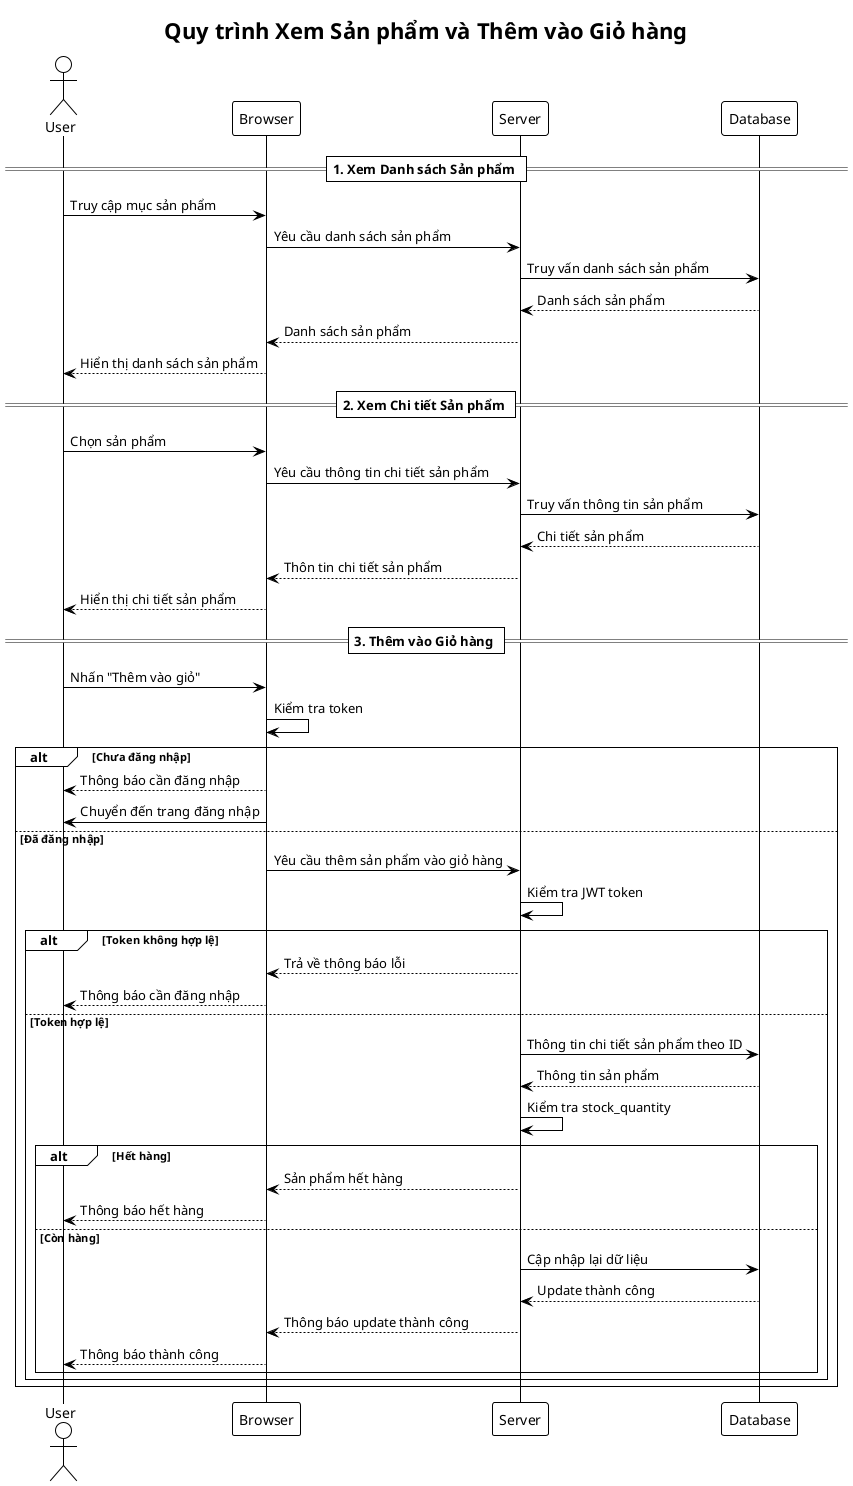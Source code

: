 @startuml
!theme plain
title Quy trình Xem Sản phẩm và Thêm vào Giỏ hàng

actor User as U
participant "Browser" as B
participant "Server" as S
participant "Database" as DB

== 1. Xem Danh sách Sản phẩm ==

U -> B: Truy cập mục sản phẩm
B -> S: Yêu cầu danh sách sản phẩm
S -> DB: Truy vấn danh sách sản phẩm
DB --> S: Danh sách sản phẩm
S --> B: Danh sách sản phẩm
B --> U: Hiển thị danh sách sản phẩm

== 2. Xem Chi tiết Sản phẩm ==

U -> B: Chọn sản phẩm
B -> S: Yêu cầu thông tin chi tiết sản phẩm
S -> DB: Truy vấn thông tin sản phẩm
DB --> S: Chi tiết sản phẩm
S --> B: Thôn tin chi tiết sản phẩm
B --> U: Hiển thị chi tiết sản phẩm

== 3. Thêm vào Giỏ hàng ==

U -> B: Nhấn "Thêm vào giỏ"
B -> B: Kiểm tra token

alt Chưa đăng nhập
    B --> U: Thông báo cần đăng nhập
    B -> U: Chuyển đến trang đăng nhập
else Đã đăng nhập
    B -> S: Yêu cầu thêm sản phẩm vào giỏ hàng
    S -> S: Kiểm tra JWT token
    
    alt Token không hợp lệ
        S --> B: Trả về thông báo lỗi
        B --> U: Thông báo cần đăng nhập
    else Token hợp lệ
        S -> DB: Thông tin chi tiết sản phẩm theo ID
        DB --> S: Thông tin sản phẩm
        S -> S: Kiểm tra stock_quantity
        
        alt Hết hàng
            S --> B: Sản phẩm hết hàng
            B --> U: Thông báo hết hàng
        else Còn hàng
            S -> DB: Cập nhập lại dữ liệu
            
            
            
            DB --> S: Update thành công
            S --> B: Thông báo update thành công
            B --> U: Thông báo thành công
        end
    end
end

@enduml